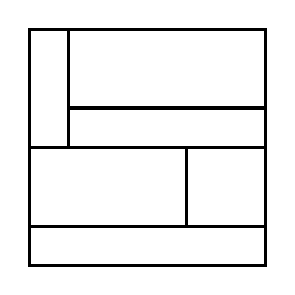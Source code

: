 \begin{tikzpicture}[very thick, scale=.5]
    \draw (0,3) rectangle (1,6);
    \draw (1,4) rectangle (6,6);
    \draw (1,3) rectangle (6,4);
    \draw (0,1) rectangle (4,3);
    \draw (4,1) rectangle (6,3);
    \draw (0,0) rectangle (6,1);
\end{tikzpicture}
